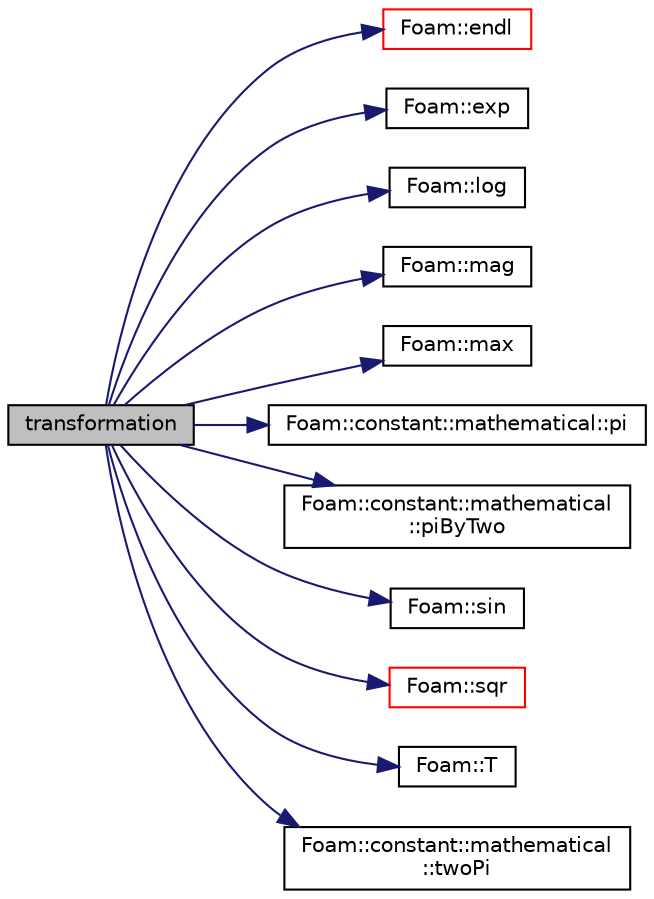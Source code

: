 digraph "transformation"
{
  bgcolor="transparent";
  edge [fontname="Helvetica",fontsize="10",labelfontname="Helvetica",labelfontsize="10"];
  node [fontname="Helvetica",fontsize="10",shape=record];
  rankdir="LR";
  Node1 [label="transformation",height=0.2,width=0.4,color="black", fillcolor="grey75", style="filled", fontcolor="black"];
  Node1 -> Node2 [color="midnightblue",fontsize="10",style="solid",fontname="Helvetica"];
  Node2 [label="Foam::endl",height=0.2,width=0.4,color="red",URL="$a10675.html#a2db8fe02a0d3909e9351bb4275b23ce4",tooltip="Add newline and flush stream. "];
  Node1 -> Node3 [color="midnightblue",fontsize="10",style="solid",fontname="Helvetica"];
  Node3 [label="Foam::exp",height=0.2,width=0.4,color="black",URL="$a10675.html#a12bca6c677fcf0977532179c3cb9bb89"];
  Node1 -> Node4 [color="midnightblue",fontsize="10",style="solid",fontname="Helvetica"];
  Node4 [label="Foam::log",height=0.2,width=0.4,color="black",URL="$a10675.html#a6e89590da9859ad497977e08f110d4b5"];
  Node1 -> Node5 [color="midnightblue",fontsize="10",style="solid",fontname="Helvetica"];
  Node5 [label="Foam::mag",height=0.2,width=0.4,color="black",URL="$a10675.html#a929da2a3fdcf3dacbbe0487d3a330dae"];
  Node1 -> Node6 [color="midnightblue",fontsize="10",style="solid",fontname="Helvetica"];
  Node6 [label="Foam::max",height=0.2,width=0.4,color="black",URL="$a10675.html#ac993e906cf2774ae77e666bc24e81733"];
  Node1 -> Node7 [color="midnightblue",fontsize="10",style="solid",fontname="Helvetica"];
  Node7 [label="Foam::constant::mathematical::pi",height=0.2,width=0.4,color="black",URL="$a10687.html#a731b8788a4c01586c35266c7ca4fed04"];
  Node1 -> Node8 [color="midnightblue",fontsize="10",style="solid",fontname="Helvetica"];
  Node8 [label="Foam::constant::mathematical\l::piByTwo",height=0.2,width=0.4,color="black",URL="$a10687.html#a63ba3cd9aa9e4a07b53a7c13ae0b7415"];
  Node1 -> Node9 [color="midnightblue",fontsize="10",style="solid",fontname="Helvetica"];
  Node9 [label="Foam::sin",height=0.2,width=0.4,color="black",URL="$a10675.html#a4517d680df5510934705011b30dcefa6"];
  Node1 -> Node10 [color="midnightblue",fontsize="10",style="solid",fontname="Helvetica"];
  Node10 [label="Foam::sqr",height=0.2,width=0.4,color="red",URL="$a10675.html#a277dc11c581d53826ab5090b08f3b17b"];
  Node1 -> Node11 [color="midnightblue",fontsize="10",style="solid",fontname="Helvetica"];
  Node11 [label="Foam::T",height=0.2,width=0.4,color="black",URL="$a10675.html#ae57fda0abb14bb0944947c463c6e09d4"];
  Node1 -> Node12 [color="midnightblue",fontsize="10",style="solid",fontname="Helvetica"];
  Node12 [label="Foam::constant::mathematical\l::twoPi",height=0.2,width=0.4,color="black",URL="$a10687.html#a7574b446d33e802339e1708574670c00"];
}
